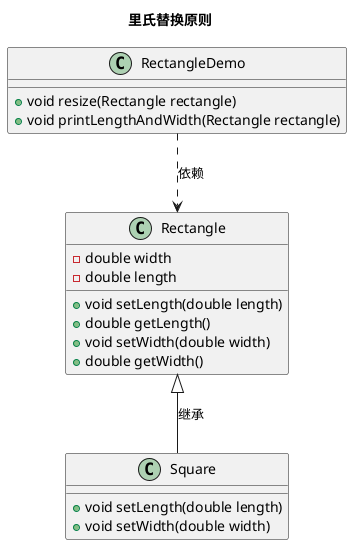 @startuml
'https://plantuml.com/class-diagram
title "里氏替换原则"

class Rectangle{
    - double width
    - double length
    + void setLength(double length)
    + double getLength()
    + void setWidth(double width)
    + double getWidth()

}

class Square{
    + void setLength(double length)
    + void setWidth(double width)
}

class RectangleDemo{
    + void resize(Rectangle rectangle)
    + void printLengthAndWidth(Rectangle rectangle)
}

Rectangle <|-- Square : 继承
RectangleDemo  ..> Rectangle : 依赖

@enduml